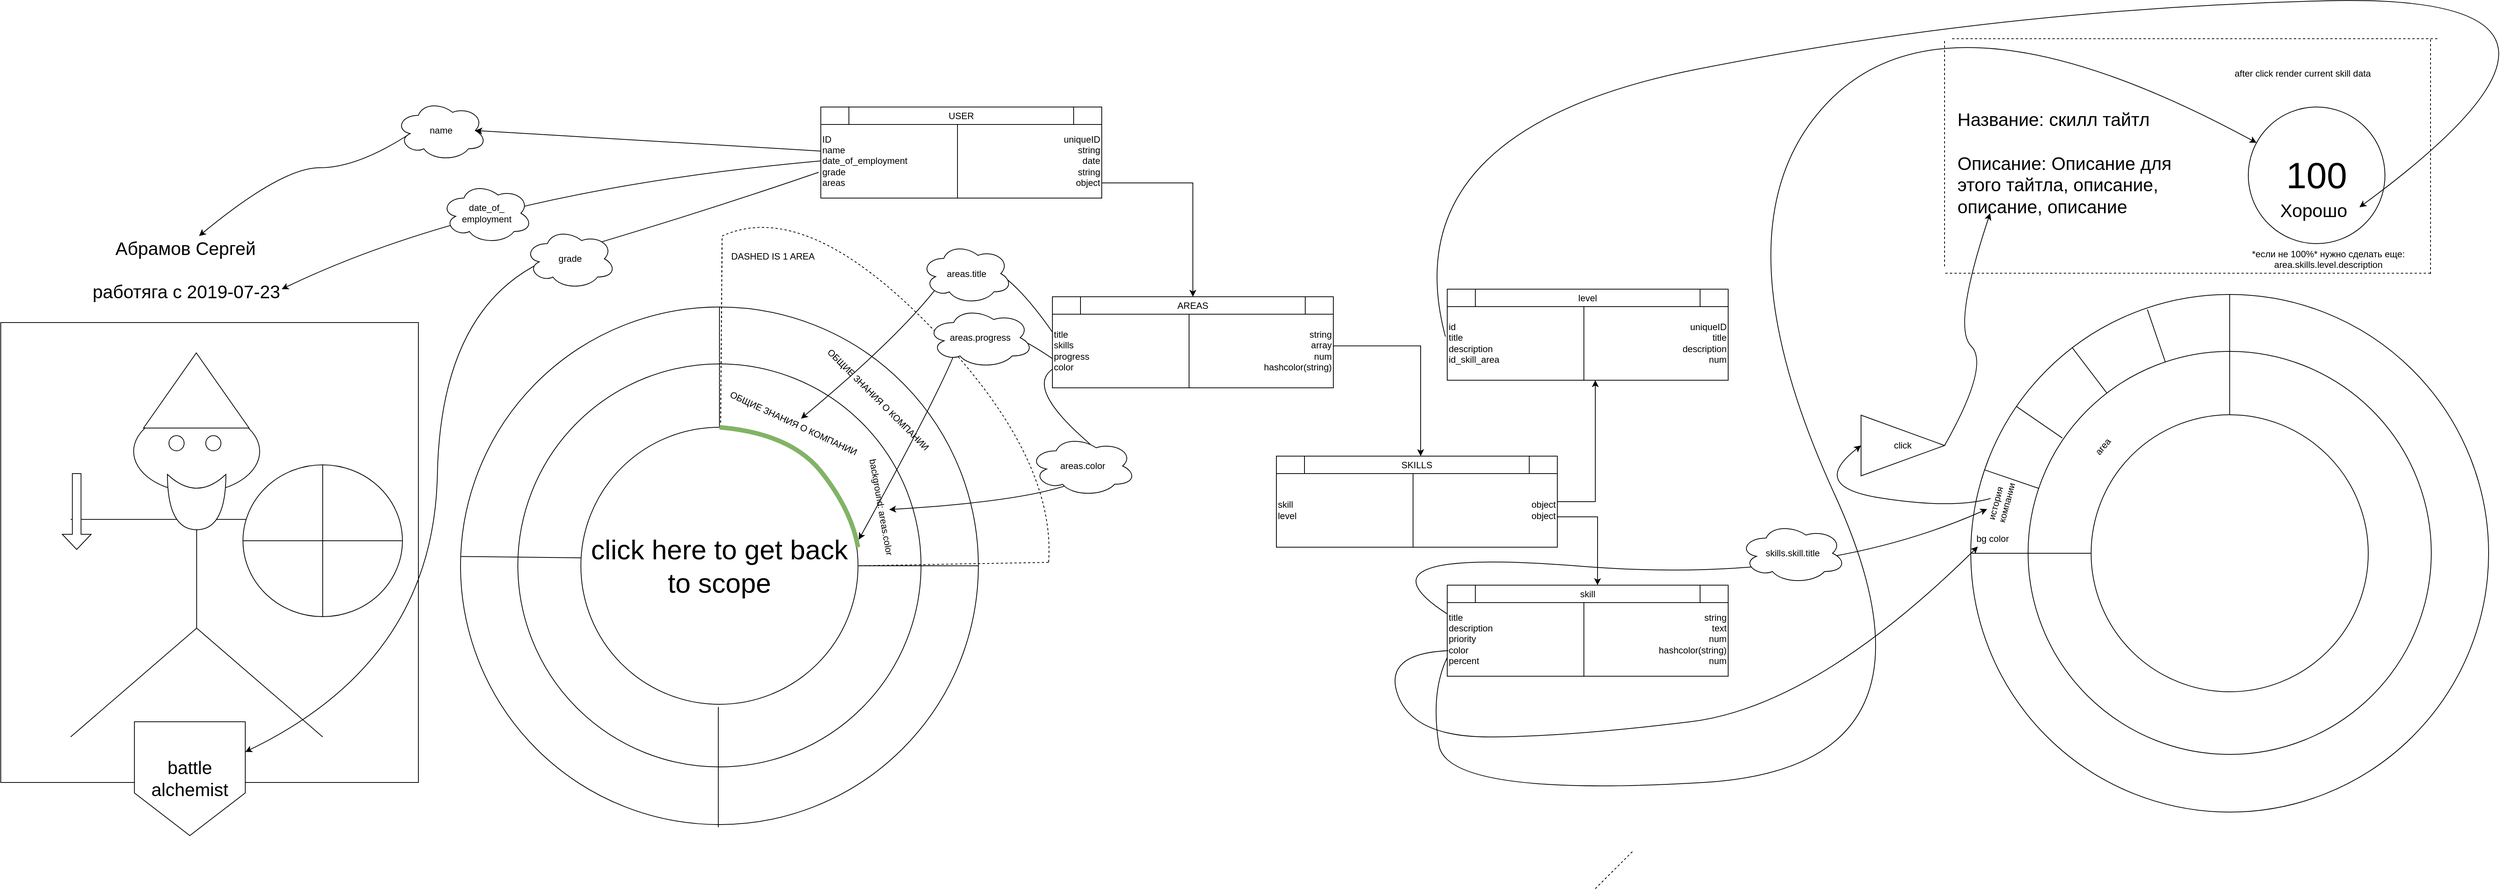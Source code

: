 <mxfile version="11.0.7" type="github"><diagram name="Page-1" id="e56a1550-8fbb-45ad-956c-1786394a9013"><mxGraphModel dx="3624" dy="830" grid="1" gridSize="10" guides="1" tooltips="1" connect="1" arrows="1" fold="1" page="1" pageScale="1" pageWidth="1100" pageHeight="850" background="#ffffff" math="0" shadow="0"><root><mxCell id="0"/><mxCell id="1" parent="0"/><mxCell id="i9tvzMv99RFl2_eumrP9-5" value="&lt;span&gt;ID&amp;nbsp;&lt;br&gt;name&lt;br&gt;date_of_employment&lt;br&gt;grade&lt;br&gt;areas&lt;br&gt;&lt;/span&gt;" style="rounded=0;whiteSpace=wrap;html=1;align=left;" vertex="1" parent="1"><mxGeometry x="-370" y="692" width="200" height="98" as="geometry"/></mxCell><mxCell id="i9tvzMv99RFl2_eumrP9-10" style="edgeStyle=orthogonalEdgeStyle;rounded=0;orthogonalLoop=1;jettySize=auto;html=1;exitX=1;exitY=0.75;exitDx=0;exitDy=0;" edge="1" parent="1" source="i9tvzMv99RFl2_eumrP9-6"><mxGeometry relative="1" as="geometry"><mxPoint x="120" y="920" as="targetPoint"/><Array as="points"><mxPoint y="770"/><mxPoint x="120" y="770"/></Array></mxGeometry></mxCell><mxCell id="i9tvzMv99RFl2_eumrP9-6" value="&lt;span style=&quot;white-space: normal&quot;&gt;uniqueID&lt;br&gt;string&lt;br&gt;date&lt;br&gt;string&lt;br&gt;object&lt;br&gt;&lt;/span&gt;" style="rounded=0;whiteSpace=wrap;html=1;align=right;" vertex="1" parent="1"><mxGeometry x="-190" y="692" width="190" height="98" as="geometry"/></mxCell><mxCell id="i9tvzMv99RFl2_eumrP9-7" value="USER" style="shape=process;whiteSpace=wrap;html=1;backgroundOutline=1;" vertex="1" parent="1"><mxGeometry x="-370" y="670" width="370" height="23" as="geometry"/></mxCell><mxCell id="i9tvzMv99RFl2_eumrP9-11" value="&lt;span&gt;title&lt;br&gt;skills&lt;br&gt;progress&lt;br&gt;color&lt;br&gt;&lt;/span&gt;" style="rounded=0;whiteSpace=wrap;html=1;align=left;" vertex="1" parent="1"><mxGeometry x="-65" y="942" width="200" height="98" as="geometry"/></mxCell><mxCell id="i9tvzMv99RFl2_eumrP9-14" style="edgeStyle=orthogonalEdgeStyle;rounded=0;orthogonalLoop=1;jettySize=auto;html=1;exitX=0.993;exitY=0.436;exitDx=0;exitDy=0;exitPerimeter=0;" edge="1" parent="1" source="i9tvzMv99RFl2_eumrP9-12"><mxGeometry relative="1" as="geometry"><mxPoint x="420" y="1130" as="targetPoint"/><Array as="points"><mxPoint x="420" y="985"/></Array></mxGeometry></mxCell><mxCell id="i9tvzMv99RFl2_eumrP9-12" value="&lt;span style=&quot;white-space: normal&quot;&gt;string&lt;br&gt;array&lt;br&gt;num&lt;br&gt;hashcolor(string)&lt;br&gt;&lt;/span&gt;" style="rounded=0;whiteSpace=wrap;html=1;align=right;" vertex="1" parent="1"><mxGeometry x="115" y="942" width="190" height="98" as="geometry"/></mxCell><mxCell id="i9tvzMv99RFl2_eumrP9-13" value="AREAS" style="shape=process;whiteSpace=wrap;html=1;backgroundOutline=1;" vertex="1" parent="1"><mxGeometry x="-65" y="920" width="370" height="23" as="geometry"/></mxCell><mxCell id="i9tvzMv99RFl2_eumrP9-15" value="&lt;span&gt;skill&lt;br&gt;level&lt;br&gt;&lt;/span&gt;" style="rounded=0;whiteSpace=wrap;html=1;align=left;" vertex="1" parent="1"><mxGeometry x="230" y="1152" width="200" height="98" as="geometry"/></mxCell><mxCell id="i9tvzMv99RFl2_eumrP9-18" style="edgeStyle=orthogonalEdgeStyle;rounded=0;orthogonalLoop=1;jettySize=auto;html=1;" edge="1" parent="1" source="i9tvzMv99RFl2_eumrP9-16"><mxGeometry relative="1" as="geometry"><mxPoint x="650" y="1030" as="targetPoint"/><Array as="points"><mxPoint x="650" y="1190"/></Array></mxGeometry></mxCell><mxCell id="i9tvzMv99RFl2_eumrP9-16" value="&lt;span style=&quot;white-space: normal&quot;&gt;object&lt;br&gt;object&lt;br&gt;&lt;/span&gt;" style="rounded=0;whiteSpace=wrap;html=1;align=right;" vertex="1" parent="1"><mxGeometry x="410" y="1152" width="190" height="98" as="geometry"/></mxCell><mxCell id="i9tvzMv99RFl2_eumrP9-17" value="SKILLS" style="shape=process;whiteSpace=wrap;html=1;backgroundOutline=1;" vertex="1" parent="1"><mxGeometry x="230" y="1130" width="370" height="23" as="geometry"/></mxCell><mxCell id="i9tvzMv99RFl2_eumrP9-20" value="&lt;span&gt;id&lt;br&gt;title&lt;br&gt;description&lt;br&gt;id_skill_area&lt;br&gt;&lt;/span&gt;" style="rounded=0;whiteSpace=wrap;html=1;align=left;" vertex="1" parent="1"><mxGeometry x="455" y="932" width="200" height="98" as="geometry"/></mxCell><mxCell id="i9tvzMv99RFl2_eumrP9-21" value="&lt;span style=&quot;white-space: normal&quot;&gt;uniqueID&lt;br&gt;title&lt;br&gt;description&lt;br&gt;num&lt;br&gt;&lt;/span&gt;" style="rounded=0;whiteSpace=wrap;html=1;align=right;" vertex="1" parent="1"><mxGeometry x="635" y="932" width="190" height="98" as="geometry"/></mxCell><mxCell id="i9tvzMv99RFl2_eumrP9-22" value="level" style="shape=process;whiteSpace=wrap;html=1;backgroundOutline=1;" vertex="1" parent="1"><mxGeometry x="455" y="910" width="370" height="23" as="geometry"/></mxCell><mxCell id="i9tvzMv99RFl2_eumrP9-24" value="&lt;span&gt;title&lt;br&gt;description&lt;br&gt;priority&lt;br&gt;color&lt;br&gt;percent&lt;br&gt;&lt;/span&gt;" style="rounded=0;whiteSpace=wrap;html=1;align=left;" vertex="1" parent="1"><mxGeometry x="455" y="1322" width="200" height="98" as="geometry"/></mxCell><mxCell id="i9tvzMv99RFl2_eumrP9-25" value="&lt;span style=&quot;white-space: normal&quot;&gt;string&lt;br&gt;text&lt;br&gt;num&lt;br&gt;hashcolor(string)&lt;br&gt;num&lt;br&gt;&lt;/span&gt;" style="rounded=0;whiteSpace=wrap;html=1;align=right;" vertex="1" parent="1"><mxGeometry x="635" y="1322" width="190" height="98" as="geometry"/></mxCell><mxCell id="i9tvzMv99RFl2_eumrP9-26" value="skill" style="shape=process;whiteSpace=wrap;html=1;backgroundOutline=1;" vertex="1" parent="1"><mxGeometry x="455" y="1300" width="370" height="23" as="geometry"/></mxCell><mxCell id="i9tvzMv99RFl2_eumrP9-27" style="edgeStyle=orthogonalEdgeStyle;rounded=0;orthogonalLoop=1;jettySize=auto;html=1;entryX=0.535;entryY=-0.003;entryDx=0;entryDy=0;entryPerimeter=0;" edge="1" parent="1" source="i9tvzMv99RFl2_eumrP9-16" target="i9tvzMv99RFl2_eumrP9-26"><mxGeometry relative="1" as="geometry"><mxPoint x="652.956" y="1299.944" as="targetPoint"/><mxPoint x="600" y="1210.006" as="sourcePoint"/><Array as="points"><mxPoint x="653" y="1210"/></Array></mxGeometry></mxCell><mxCell id="i9tvzMv99RFl2_eumrP9-28" value="" style="ellipse;whiteSpace=wrap;html=1;aspect=fixed;" vertex="1" parent="1"><mxGeometry x="-844.5" y="933.5" width="682" height="682" as="geometry"/></mxCell><mxCell id="i9tvzMv99RFl2_eumrP9-29" value="" style="rounded=0;whiteSpace=wrap;html=1;" vertex="1" parent="1"><mxGeometry x="-1450" y="954" width="550" height="606" as="geometry"/></mxCell><mxCell id="i9tvzMv99RFl2_eumrP9-31" value="" style="ellipse;whiteSpace=wrap;html=1;aspect=fixed;" vertex="1" parent="1"><mxGeometry x="-769" y="1008.5" width="531" height="531" as="geometry"/></mxCell><mxCell id="i9tvzMv99RFl2_eumrP9-32" value="&lt;font style=&quot;font-size: 36px&quot;&gt;click here to get back to scope&lt;/font&gt;" style="ellipse;whiteSpace=wrap;html=1;aspect=fixed;" vertex="1" parent="1"><mxGeometry x="-686" y="1092" width="365" height="365" as="geometry"/></mxCell><mxCell id="i9tvzMv99RFl2_eumrP9-34" value="" style="endArrow=none;html=1;entryX=0.5;entryY=0;entryDx=0;entryDy=0;" edge="1" parent="1" source="i9tvzMv99RFl2_eumrP9-32" target="i9tvzMv99RFl2_eumrP9-28"><mxGeometry width="50" height="50" relative="1" as="geometry"><mxPoint x="-1180" y="1690" as="sourcePoint"/><mxPoint x="-1130" y="1640" as="targetPoint"/></mxGeometry></mxCell><mxCell id="i9tvzMv99RFl2_eumrP9-35" value="" style="endArrow=none;html=1;entryX=0.5;entryY=0;entryDx=0;entryDy=0;" edge="1" parent="1"><mxGeometry width="50" height="50" relative="1" as="geometry"><mxPoint x="-505" y="1619" as="sourcePoint"/><mxPoint x="-505" y="1460.5" as="targetPoint"/></mxGeometry></mxCell><mxCell id="i9tvzMv99RFl2_eumrP9-36" value="" style="endArrow=none;html=1;entryX=1;entryY=0.5;entryDx=0;entryDy=0;" edge="1" parent="1" source="i9tvzMv99RFl2_eumrP9-32" target="i9tvzMv99RFl2_eumrP9-28"><mxGeometry width="50" height="50" relative="1" as="geometry"><mxPoint x="-200" y="1353" as="sourcePoint"/><mxPoint x="-200" y="1194.5" as="targetPoint"/></mxGeometry></mxCell><mxCell id="i9tvzMv99RFl2_eumrP9-37" value="" style="endArrow=none;html=1;entryX=1;entryY=0.5;entryDx=0;entryDy=0;" edge="1" parent="1"><mxGeometry width="50" height="50" relative="1" as="geometry"><mxPoint x="-844.509" y="1262.211" as="sourcePoint"/><mxPoint x="-686.0" y="1264.0" as="targetPoint"/></mxGeometry></mxCell><mxCell id="i9tvzMv99RFl2_eumrP9-38" value="&lt;font style=&quot;font-size: 24px&quot;&gt;Абрамов Сергей&lt;/font&gt;" style="text;html=1;resizable=0;points=[];autosize=1;align=left;verticalAlign=top;spacingTop=-4;" vertex="1" parent="1"><mxGeometry x="-1301" y="840" width="200" height="20" as="geometry"/></mxCell><mxCell id="i9tvzMv99RFl2_eumrP9-39" value="Actor" style="shape=umlActor;verticalLabelPosition=bottom;labelBackgroundColor=#ffffff;verticalAlign=top;html=1;outlineConnect=0;" vertex="1" parent="1"><mxGeometry x="-1358" y="1070" width="332" height="430" as="geometry"/></mxCell><mxCell id="i9tvzMv99RFl2_eumrP9-47" value="" style="curved=1;endArrow=classic;html=1;exitX=0.16;exitY=0.55;exitDx=0;exitDy=0;exitPerimeter=0;" edge="1" parent="1" source="i9tvzMv99RFl2_eumrP9-48" target="i9tvzMv99RFl2_eumrP9-38"><mxGeometry width="50" height="50" relative="1" as="geometry"><mxPoint x="-650" y="900" as="sourcePoint"/><mxPoint x="-820" y="1040" as="targetPoint"/><Array as="points"><mxPoint x="-980" y="750"/><mxPoint x="-1080" y="750"/></Array></mxGeometry></mxCell><mxCell id="i9tvzMv99RFl2_eumrP9-48" value="name" style="ellipse;shape=cloud;whiteSpace=wrap;html=1;" vertex="1" parent="1"><mxGeometry x="-930" y="661" width="120" height="80" as="geometry"/></mxCell><mxCell id="i9tvzMv99RFl2_eumrP9-49" value="" style="curved=1;endArrow=classic;html=1;exitX=0.002;exitY=0.368;exitDx=0;exitDy=0;exitPerimeter=0;entryX=0.875;entryY=0.5;entryDx=0;entryDy=0;entryPerimeter=0;" edge="1" parent="1" source="i9tvzMv99RFl2_eumrP9-5" target="i9tvzMv99RFl2_eumrP9-48"><mxGeometry width="50" height="50" relative="1" as="geometry"><mxPoint x="-369.6" y="728.064" as="sourcePoint"/><mxPoint x="-1183.415" y="912" as="targetPoint"/><Array as="points"/></mxGeometry></mxCell><mxCell id="i9tvzMv99RFl2_eumrP9-50" value="&lt;span style=&quot;font-size: 24px&quot;&gt;работяга с 2019-07-23&lt;/span&gt;" style="text;html=1;resizable=0;points=[];autosize=1;align=left;verticalAlign=top;spacingTop=-4;" vertex="1" parent="1"><mxGeometry x="-1331" y="897" width="260" height="20" as="geometry"/></mxCell><mxCell id="i9tvzMv99RFl2_eumrP9-51" value="" style="shape=xor;whiteSpace=wrap;html=1;rotation=90;" vertex="1" parent="1"><mxGeometry x="-1228.5" y="1152" width="73" height="77" as="geometry"/></mxCell><mxCell id="i9tvzMv99RFl2_eumrP9-52" value="" style="triangle;whiteSpace=wrap;html=1;rotation=-90;" vertex="1" parent="1"><mxGeometry x="-1242" y="974" width="99" height="139" as="geometry"/></mxCell><mxCell id="i9tvzMv99RFl2_eumrP9-53" value="" style="ellipse;whiteSpace=wrap;html=1;" vertex="1" parent="1"><mxGeometry x="-1228.5" y="1103" width="20" height="20" as="geometry"/></mxCell><mxCell id="i9tvzMv99RFl2_eumrP9-54" value="" style="ellipse;whiteSpace=wrap;html=1;" vertex="1" parent="1"><mxGeometry x="-1180" y="1103" width="20" height="20" as="geometry"/></mxCell><mxCell id="i9tvzMv99RFl2_eumrP9-58" value="" style="curved=1;endArrow=classic;html=1;exitX=0;exitY=0.5;exitDx=0;exitDy=0;" edge="1" parent="1" source="i9tvzMv99RFl2_eumrP9-5"><mxGeometry width="50" height="50" relative="1" as="geometry"><mxPoint x="-794" y="907" as="sourcePoint"/><mxPoint x="-1080" y="910" as="targetPoint"/><Array as="points"><mxPoint x="-810" y="780"/></Array></mxGeometry></mxCell><mxCell id="i9tvzMv99RFl2_eumrP9-59" value="date_of_&lt;br&gt;employment" style="ellipse;shape=cloud;whiteSpace=wrap;html=1;" vertex="1" parent="1"><mxGeometry x="-870" y="770" width="120" height="80" as="geometry"/></mxCell><mxCell id="i9tvzMv99RFl2_eumrP9-60" value="" style="shape=orEllipse;perimeter=ellipsePerimeter;whiteSpace=wrap;html=1;backgroundOutline=1;" vertex="1" parent="1"><mxGeometry x="-1131" y="1141.5" width="210" height="200" as="geometry"/></mxCell><mxCell id="i9tvzMv99RFl2_eumrP9-61" value="" style="shape=singleArrow;direction=south;whiteSpace=wrap;html=1;" vertex="1" parent="1"><mxGeometry x="-1369" y="1153" width="38" height="100" as="geometry"/></mxCell><mxCell id="i9tvzMv99RFl2_eumrP9-62" value="&lt;font style=&quot;font-size: 24px&quot;&gt;battle&lt;br&gt;alchemist&lt;/font&gt;" style="shape=offPageConnector;whiteSpace=wrap;html=1;" vertex="1" parent="1"><mxGeometry x="-1274" y="1480" width="146" height="150" as="geometry"/></mxCell><mxCell id="i9tvzMv99RFl2_eumrP9-63" value="" style="curved=1;endArrow=classic;html=1;exitX=-0.014;exitY=0.653;exitDx=0;exitDy=0;exitPerimeter=0;" edge="1" parent="1" source="i9tvzMv99RFl2_eumrP9-5" target="i9tvzMv99RFl2_eumrP9-62"><mxGeometry width="50" height="50" relative="1" as="geometry"><mxPoint x="-310.0" y="815" as="sourcePoint"/><mxPoint x="-340" y="1690" as="targetPoint"/><Array as="points"><mxPoint x="-530" y="810"/><mxPoint x="-870" y="910"/><mxPoint x="-880" y="1400"/></Array></mxGeometry></mxCell><mxCell id="i9tvzMv99RFl2_eumrP9-66" value="grade" style="ellipse;shape=cloud;whiteSpace=wrap;html=1;" vertex="1" parent="1"><mxGeometry x="-760" y="830" width="120" height="80" as="geometry"/></mxCell><mxCell id="i9tvzMv99RFl2_eumrP9-69" value="" style="curved=1;endArrow=classic;html=1;exitX=0;exitY=0.25;exitDx=0;exitDy=0;entryX=0.498;entryY=-0.008;entryDx=0;entryDy=0;entryPerimeter=0;" edge="1" parent="1" source="i9tvzMv99RFl2_eumrP9-11" target="i9tvzMv99RFl2_eumrP9-77"><mxGeometry width="50" height="50" relative="1" as="geometry"><mxPoint x="-190" y="1020" as="sourcePoint"/><mxPoint x="-140" y="970" as="targetPoint"/><Array as="points"><mxPoint x="-160" y="830"/><mxPoint x="-260" y="967"/></Array></mxGeometry></mxCell><mxCell id="i9tvzMv99RFl2_eumrP9-72" value="" style="endArrow=none;dashed=1;html=1;" edge="1" parent="1" source="i9tvzMv99RFl2_eumrP9-32"><mxGeometry width="50" height="50" relative="1" as="geometry"><mxPoint x="-500" y="1090" as="sourcePoint"/><mxPoint x="-500" y="840" as="targetPoint"/></mxGeometry></mxCell><mxCell id="i9tvzMv99RFl2_eumrP9-73" value="" style="endArrow=none;dashed=1;html=1;" edge="1" parent="1" source="i9tvzMv99RFl2_eumrP9-32"><mxGeometry width="50" height="50" relative="1" as="geometry"><mxPoint x="-502.239" y="1092.004" as="sourcePoint"/><mxPoint x="-500" y="850" as="targetPoint"/></mxGeometry></mxCell><mxCell id="i9tvzMv99RFl2_eumrP9-74" value="" style="curved=1;endArrow=none;html=1;endFill=0;dashed=1;" edge="1" parent="1"><mxGeometry width="50" height="50" relative="1" as="geometry"><mxPoint x="-500" y="840" as="sourcePoint"/><mxPoint x="-70" y="1270" as="targetPoint"/><Array as="points"><mxPoint x="-390" y="790"/><mxPoint x="-60" y="1130"/></Array></mxGeometry></mxCell><mxCell id="i9tvzMv99RFl2_eumrP9-75" value="" style="endArrow=none;dashed=1;html=1;entryX=1;entryY=0.5;entryDx=0;entryDy=0;" edge="1" parent="1" target="i9tvzMv99RFl2_eumrP9-32"><mxGeometry width="50" height="50" relative="1" as="geometry"><mxPoint x="-70" y="1270" as="sourcePoint"/><mxPoint x="-169" y="1070" as="targetPoint"/></mxGeometry></mxCell><mxCell id="i9tvzMv99RFl2_eumrP9-76" value="DASHED IS 1 AREA" style="text;html=1;resizable=0;points=[];autosize=1;align=left;verticalAlign=top;spacingTop=-4;" vertex="1" parent="1"><mxGeometry x="-490" y="857" width="130" height="20" as="geometry"/></mxCell><mxCell id="i9tvzMv99RFl2_eumrP9-77" value="ОБЩИЕ ЗНАНИЯ О КОМПАНИИ" style="text;html=1;resizable=0;points=[];autosize=1;align=left;verticalAlign=top;spacingTop=-4;rotation=25;" vertex="1" parent="1"><mxGeometry x="-500" y="1080" width="200" height="20" as="geometry"/></mxCell><mxCell id="i9tvzMv99RFl2_eumrP9-78" value="ОБЩИЕ ЗНАНИЯ О КОМПАНИИ" style="text;html=1;resizable=0;points=[];autosize=1;align=left;verticalAlign=top;spacingTop=-4;rotation=45;" vertex="1" parent="1"><mxGeometry x="-390" y="1050" width="200" height="20" as="geometry"/></mxCell><mxCell id="i9tvzMv99RFl2_eumrP9-82" value="" style="curved=1;endArrow=none;html=1;exitX=0.5;exitY=0;exitDx=0;exitDy=0;strokeWidth=6;strokeColor=#82b366;endFill=0;fillColor=#d5e8d4;" edge="1" parent="1" source="i9tvzMv99RFl2_eumrP9-32"><mxGeometry width="50" height="50" relative="1" as="geometry"><mxPoint x="-540" y="1230" as="sourcePoint"/><mxPoint x="-321" y="1250" as="targetPoint"/><Array as="points"><mxPoint x="-410" y="1100"/><mxPoint x="-330" y="1200"/></Array></mxGeometry></mxCell><mxCell id="i9tvzMv99RFl2_eumrP9-83" value="" style="curved=1;endArrow=classic;html=1;exitX=-0.001;exitY=0.605;exitDx=0;exitDy=0;exitPerimeter=0;" edge="1" parent="1" source="i9tvzMv99RFl2_eumrP9-11"><mxGeometry width="50" height="50" relative="1" as="geometry"><mxPoint x="-31" y="1037.0" as="sourcePoint"/><mxPoint x="-320" y="1240" as="targetPoint"/><Array as="points"><mxPoint x="-170" y="930"/><mxPoint x="-210" y="1040"/></Array></mxGeometry></mxCell><mxCell id="i9tvzMv99RFl2_eumrP9-84" value="areas.title" style="ellipse;shape=cloud;whiteSpace=wrap;html=1;" vertex="1" parent="1"><mxGeometry x="-238" y="849.5" width="120" height="80" as="geometry"/></mxCell><mxCell id="i9tvzMv99RFl2_eumrP9-86" value="areas.progress" style="ellipse;shape=cloud;whiteSpace=wrap;html=1;" vertex="1" parent="1"><mxGeometry x="-230" y="934" width="140" height="80" as="geometry"/></mxCell><mxCell id="i9tvzMv99RFl2_eumrP9-89" value="" style="curved=1;endArrow=classic;html=1;exitX=0;exitY=0.75;exitDx=0;exitDy=0;" edge="1" parent="1" source="i9tvzMv99RFl2_eumrP9-11" target="i9tvzMv99RFl2_eumrP9-90"><mxGeometry width="50" height="50" relative="1" as="geometry"><mxPoint x="94.8" y="1085.29" as="sourcePoint"/><mxPoint x="-160" y="1324.0" as="targetPoint"/><Array as="points"><mxPoint x="-100" y="1040"/><mxPoint x="60" y="1180"/></Array></mxGeometry></mxCell><mxCell id="i9tvzMv99RFl2_eumrP9-90" value="background: areas.color" style="text;html=1;resizable=0;points=[];autosize=1;align=left;verticalAlign=top;spacingTop=-4;rotation=80;" vertex="1" parent="1"><mxGeometry x="-360" y="1191" width="140" height="20" as="geometry"/></mxCell><mxCell id="i9tvzMv99RFl2_eumrP9-91" value="areas.color" style="ellipse;shape=cloud;whiteSpace=wrap;html=1;" vertex="1" parent="1"><mxGeometry x="-95" y="1103" width="140" height="80" as="geometry"/></mxCell><mxCell id="i9tvzMv99RFl2_eumrP9-97" value="" style="ellipse;whiteSpace=wrap;html=1;aspect=fixed;" vertex="1" parent="1"><mxGeometry x="1144.5" y="917" width="682" height="682" as="geometry"/></mxCell><mxCell id="i9tvzMv99RFl2_eumrP9-98" value="" style="ellipse;whiteSpace=wrap;html=1;aspect=fixed;" vertex="1" parent="1"><mxGeometry x="1220" y="992" width="531" height="531" as="geometry"/></mxCell><mxCell id="i9tvzMv99RFl2_eumrP9-99" value="" style="ellipse;whiteSpace=wrap;html=1;aspect=fixed;" vertex="1" parent="1"><mxGeometry x="1303" y="1075.5" width="365" height="365" as="geometry"/></mxCell><mxCell id="i9tvzMv99RFl2_eumrP9-101" value="" style="endArrow=none;html=1;strokeColor=#000000;strokeWidth=1;exitX=0;exitY=0.5;exitDx=0;exitDy=0;entryX=0;entryY=0.5;entryDx=0;entryDy=0;" edge="1" parent="1" source="i9tvzMv99RFl2_eumrP9-97" target="i9tvzMv99RFl2_eumrP9-99"><mxGeometry width="50" height="50" relative="1" as="geometry"><mxPoint x="1030" y="1080" as="sourcePoint"/><mxPoint x="1080" y="1030" as="targetPoint"/></mxGeometry></mxCell><mxCell id="i9tvzMv99RFl2_eumrP9-102" value="" style="endArrow=none;html=1;strokeColor=#000000;strokeWidth=1;exitX=0.5;exitY=0;exitDx=0;exitDy=0;entryX=0.5;entryY=0;entryDx=0;entryDy=0;" edge="1" parent="1" source="i9tvzMv99RFl2_eumrP9-99" target="i9tvzMv99RFl2_eumrP9-97"><mxGeometry width="50" height="50" relative="1" as="geometry"><mxPoint x="1340" y="942.5" as="sourcePoint"/><mxPoint x="1498.5" y="942.5" as="targetPoint"/></mxGeometry></mxCell><mxCell id="i9tvzMv99RFl2_eumrP9-103" value="area" style="text;html=1;resizable=0;points=[];autosize=1;align=left;verticalAlign=top;spacingTop=-4;rotation=-50;" vertex="1" parent="1"><mxGeometry x="1303" y="1103" width="40" height="20" as="geometry"/></mxCell><mxCell id="i9tvzMv99RFl2_eumrP9-104" value="" style="endArrow=none;html=1;strokeColor=#000000;strokeWidth=1;entryX=0.027;entryY=0.339;entryDx=0;entryDy=0;entryPerimeter=0;" edge="1" parent="1" source="i9tvzMv99RFl2_eumrP9-98" target="i9tvzMv99RFl2_eumrP9-97"><mxGeometry width="50" height="50" relative="1" as="geometry"><mxPoint x="810" y="1700" as="sourcePoint"/><mxPoint x="860" y="1650" as="targetPoint"/></mxGeometry></mxCell><mxCell id="i9tvzMv99RFl2_eumrP9-105" value="" style="endArrow=none;html=1;strokeColor=#000000;strokeWidth=1;exitX=0.085;exitY=0.215;exitDx=0;exitDy=0;exitPerimeter=0;" edge="1" parent="1" source="i9tvzMv99RFl2_eumrP9-98" target="i9tvzMv99RFl2_eumrP9-97"><mxGeometry width="50" height="50" relative="1" as="geometry"><mxPoint x="1261.029" y="1103.839" as="sourcePoint"/><mxPoint x="1189.914" y="1079.698" as="targetPoint"/></mxGeometry></mxCell><mxCell id="i9tvzMv99RFl2_eumrP9-106" value="" style="endArrow=none;html=1;strokeColor=#000000;strokeWidth=1;exitX=0.195;exitY=0.103;exitDx=0;exitDy=0;exitPerimeter=0;" edge="1" parent="1" source="i9tvzMv99RFl2_eumrP9-98" target="i9tvzMv99RFl2_eumrP9-97"><mxGeometry width="50" height="50" relative="1" as="geometry"><mxPoint x="1320" y="1040" as="sourcePoint"/><mxPoint x="1270.108" y="1008.659" as="targetPoint"/></mxGeometry></mxCell><mxCell id="i9tvzMv99RFl2_eumrP9-107" value="" style="endArrow=none;html=1;strokeColor=#000000;strokeWidth=1;entryX=0.341;entryY=0.029;entryDx=0;entryDy=0;entryPerimeter=0;" edge="1" parent="1" source="i9tvzMv99RFl2_eumrP9-98" target="i9tvzMv99RFl2_eumrP9-97"><mxGeometry width="50" height="50" relative="1" as="geometry"><mxPoint x="1400" y="1000" as="sourcePoint"/><mxPoint x="1360.002" y="954.397" as="targetPoint"/></mxGeometry></mxCell><mxCell id="i9tvzMv99RFl2_eumrP9-108" value="" style="curved=1;endArrow=classic;html=1;strokeColor=#000000;strokeWidth=1;exitX=-0.002;exitY=0.16;exitDx=0;exitDy=0;exitPerimeter=0;entryX=0.198;entryY=0.035;entryDx=0;entryDy=0;entryPerimeter=0;" edge="1" parent="1" source="i9tvzMv99RFl2_eumrP9-24" target="i9tvzMv99RFl2_eumrP9-110"><mxGeometry width="50" height="50" relative="1" as="geometry"><mxPoint x="340" y="1700" as="sourcePoint"/><mxPoint x="390" y="1650" as="targetPoint"/><Array as="points"><mxPoint x="320" y="1250"/><mxPoint x="940" y="1300"/></Array></mxGeometry></mxCell><mxCell id="i9tvzMv99RFl2_eumrP9-109" value="skills.skill.title" style="ellipse;shape=cloud;whiteSpace=wrap;html=1;" vertex="1" parent="1"><mxGeometry x="839.971" y="1218" width="140" height="80" as="geometry"/></mxCell><mxCell id="i9tvzMv99RFl2_eumrP9-110" value="история&lt;br&gt;компании" style="text;html=1;resizable=0;points=[];autosize=1;align=left;verticalAlign=top;spacingTop=-4;rotation=-75;" vertex="1" parent="1"><mxGeometry x="1150" y="1168" width="70" height="30" as="geometry"/></mxCell><mxCell id="i9tvzMv99RFl2_eumrP9-111" value="click" style="triangle;whiteSpace=wrap;html=1;" vertex="1" parent="1"><mxGeometry x="1000" y="1076" width="110" height="80" as="geometry"/></mxCell><mxCell id="i9tvzMv99RFl2_eumrP9-113" value="" style="curved=1;endArrow=classic;html=1;strokeColor=#000000;strokeWidth=1;entryX=0;entryY=0.5;entryDx=0;entryDy=0;exitX=0.41;exitY=0.065;exitDx=0;exitDy=0;exitPerimeter=0;" edge="1" parent="1" source="i9tvzMv99RFl2_eumrP9-110" target="i9tvzMv99RFl2_eumrP9-111"><mxGeometry width="50" height="50" relative="1" as="geometry"><mxPoint x="1150" y="1200" as="sourcePoint"/><mxPoint x="1120" y="1150" as="targetPoint"/><Array as="points"><mxPoint x="1120" y="1200"/><mxPoint x="930" y="1170"/></Array></mxGeometry></mxCell><mxCell id="i9tvzMv99RFl2_eumrP9-116" value="&lt;font style=&quot;font-size: 24px&quot;&gt;Название: скилл тайтл&lt;br&gt;&lt;br&gt;Описание: Описание для &lt;br&gt;этого тайтла, описание, &lt;br&gt;описание, описание&lt;/font&gt;" style="text;html=1;resizable=0;points=[];autosize=1;align=left;verticalAlign=top;spacingTop=-4;" vertex="1" parent="1"><mxGeometry x="1125" y="670" width="300" height="90" as="geometry"/></mxCell><mxCell id="i9tvzMv99RFl2_eumrP9-117" value="" style="curved=1;endArrow=classic;html=1;strokeColor=#000000;strokeWidth=1;entryX=0.064;entryY=1.009;entryDx=0;entryDy=0;entryPerimeter=0;exitX=0.008;exitY=0.656;exitDx=0;exitDy=0;exitPerimeter=0;" edge="1" parent="1" source="i9tvzMv99RFl2_eumrP9-24" target="i9tvzMv99RFl2_eumrP9-119"><mxGeometry width="50" height="50" relative="1" as="geometry"><mxPoint x="453" y="1390" as="sourcePoint"/><mxPoint x="1130" y="1260" as="targetPoint"/><Array as="points"><mxPoint x="370" y="1390"/><mxPoint x="410" y="1500"/><mxPoint x="610" y="1500"/><mxPoint x="940" y="1460"/></Array></mxGeometry></mxCell><mxCell id="i9tvzMv99RFl2_eumrP9-119" value="bg color" style="text;html=1;resizable=0;points=[];autosize=1;align=left;verticalAlign=top;spacingTop=-4;" vertex="1" parent="1"><mxGeometry x="1150" y="1229" width="60" height="20" as="geometry"/></mxCell><mxCell id="i9tvzMv99RFl2_eumrP9-121" value="" style="curved=1;endArrow=classic;html=1;strokeColor=#000000;strokeWidth=1;exitX=0;exitY=0.75;exitDx=0;exitDy=0;" edge="1" parent="1" source="i9tvzMv99RFl2_eumrP9-24" target="i9tvzMv99RFl2_eumrP9-123"><mxGeometry width="50" height="50" relative="1" as="geometry"><mxPoint x="519.6" y="1437.288" as="sourcePoint"/><mxPoint x="1480" y="670" as="targetPoint"/><Array as="points"><mxPoint x="433" y="1441"/><mxPoint x="455" y="1580"/><mxPoint x="1130" y="1540"/><mxPoint x="800" y="820"/><mxPoint x="1120" y="500"/></Array></mxGeometry></mxCell><mxCell id="i9tvzMv99RFl2_eumrP9-122" value="" style="curved=1;endArrow=classic;html=1;strokeColor=#000000;strokeWidth=1;exitX=1;exitY=0.5;exitDx=0;exitDy=0;" edge="1" parent="1" source="i9tvzMv99RFl2_eumrP9-111"><mxGeometry width="50" height="50" relative="1" as="geometry"><mxPoint x="1120" y="1010" as="sourcePoint"/><mxPoint x="1170" y="810" as="targetPoint"/><Array as="points"><mxPoint x="1170" y="1010"/><mxPoint x="1120" y="960"/></Array></mxGeometry></mxCell><mxCell id="i9tvzMv99RFl2_eumrP9-123" value="&lt;font style=&quot;font-size: 48px&quot;&gt;100&lt;/font&gt;" style="ellipse;whiteSpace=wrap;html=1;aspect=fixed;" vertex="1" parent="1"><mxGeometry x="1510" y="670" width="180" height="180" as="geometry"/></mxCell><mxCell id="i9tvzMv99RFl2_eumrP9-124" value="&lt;font style=&quot;font-size: 24px&quot;&gt;Хорошо&lt;/font&gt;" style="text;html=1;resizable=0;points=[];autosize=1;align=left;verticalAlign=top;spacingTop=-4;" vertex="1" parent="1"><mxGeometry x="1550" y="790" width="100" height="20" as="geometry"/></mxCell><mxCell id="i9tvzMv99RFl2_eumrP9-125" value="" style="curved=1;endArrow=classic;html=1;strokeColor=#000000;strokeWidth=1;exitX=-0.012;exitY=0.413;exitDx=0;exitDy=0;exitPerimeter=0;entryX=1.064;entryY=0.606;entryDx=0;entryDy=0;entryPerimeter=0;" edge="1" parent="1" source="i9tvzMv99RFl2_eumrP9-20" target="i9tvzMv99RFl2_eumrP9-124"><mxGeometry width="50" height="50" relative="1" as="geometry"><mxPoint x="370" y="880" as="sourcePoint"/><mxPoint x="1340" y="670" as="targetPoint"/><Array as="points"><mxPoint x="380" y="700"/><mxPoint x="1190" y="540"/><mxPoint x="2040" y="520"/></Array></mxGeometry></mxCell><mxCell id="i9tvzMv99RFl2_eumrP9-126" value="" style="endArrow=none;dashed=1;html=1;strokeColor=#000000;strokeWidth=1;" edge="1" parent="1"><mxGeometry width="50" height="50" relative="1" as="geometry"><mxPoint x="650" y="1700" as="sourcePoint"/><mxPoint x="700" y="1650" as="targetPoint"/></mxGeometry></mxCell><mxCell id="i9tvzMv99RFl2_eumrP9-127" value="" style="endArrow=none;dashed=1;html=1;strokeColor=#000000;strokeWidth=1;" edge="1" parent="1"><mxGeometry width="50" height="50" relative="1" as="geometry"><mxPoint x="1110" y="880" as="sourcePoint"/><mxPoint x="1110" y="580" as="targetPoint"/></mxGeometry></mxCell><mxCell id="i9tvzMv99RFl2_eumrP9-128" value="" style="endArrow=none;dashed=1;html=1;strokeColor=#000000;strokeWidth=1;" edge="1" parent="1"><mxGeometry width="50" height="50" relative="1" as="geometry"><mxPoint x="1750" y="890" as="sourcePoint"/><mxPoint x="1750" y="580" as="targetPoint"/></mxGeometry></mxCell><mxCell id="i9tvzMv99RFl2_eumrP9-129" value="" style="endArrow=none;dashed=1;html=1;strokeColor=#000000;strokeWidth=1;" edge="1" parent="1"><mxGeometry width="50" height="50" relative="1" as="geometry"><mxPoint x="1120" y="580" as="sourcePoint"/><mxPoint x="1760" y="580" as="targetPoint"/></mxGeometry></mxCell><mxCell id="i9tvzMv99RFl2_eumrP9-130" value="" style="endArrow=none;dashed=1;html=1;strokeColor=#000000;strokeWidth=1;" edge="1" parent="1"><mxGeometry width="50" height="50" relative="1" as="geometry"><mxPoint x="1111" y="889" as="sourcePoint"/><mxPoint x="1751" y="889" as="targetPoint"/></mxGeometry></mxCell><mxCell id="i9tvzMv99RFl2_eumrP9-131" value="after click render current skill data" style="text;html=1;resizable=0;points=[];autosize=1;align=left;verticalAlign=top;spacingTop=-4;" vertex="1" parent="1"><mxGeometry x="1490" y="616" width="190" height="20" as="geometry"/></mxCell><mxCell id="i9tvzMv99RFl2_eumrP9-132" value="*если не 100%* нужно сделать еще:&lt;br&gt;area.skills.level.description" style="text;html=1;resizable=0;points=[];autosize=1;align=center;verticalAlign=top;spacingTop=-4;" vertex="1" parent="1"><mxGeometry x="1505" y="853.5" width="220" height="30" as="geometry"/></mxCell></root></mxGraphModel></diagram></mxfile>
